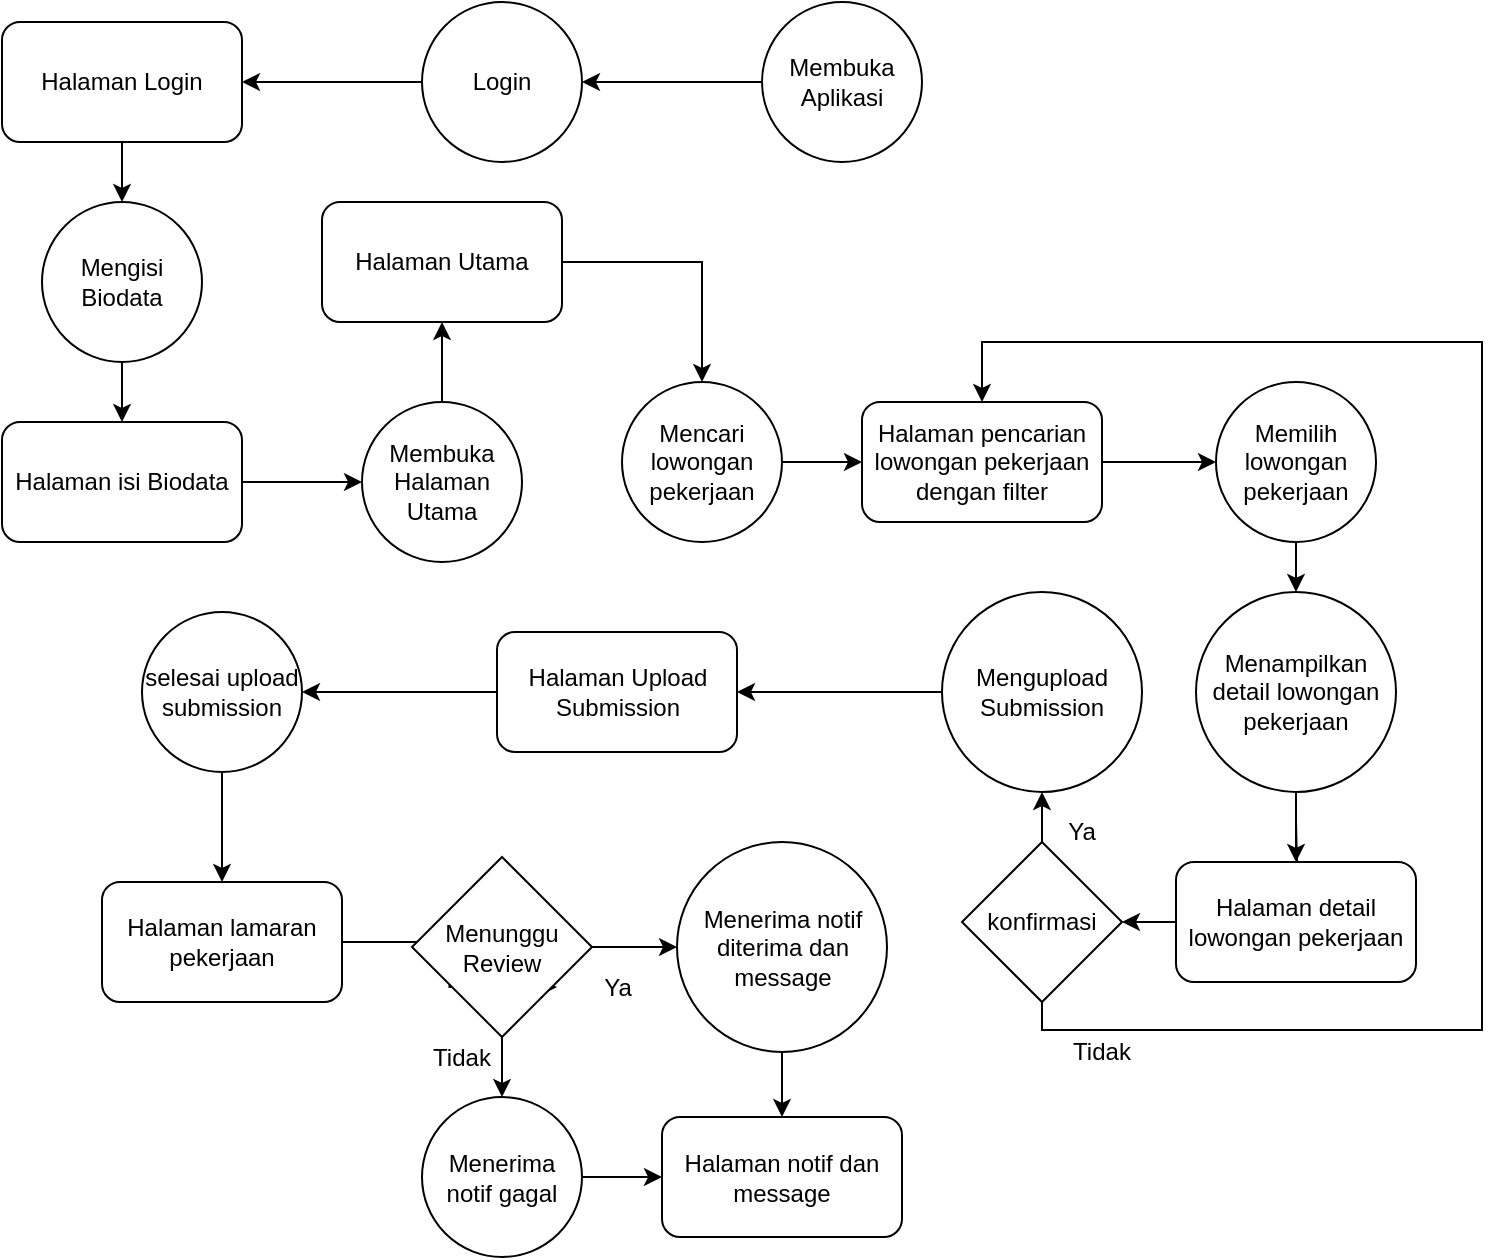 <mxfile version="22.0.4" type="github">
  <diagram id="C5RBs43oDa-KdzZeNtuy" name="Page-1">
    <mxGraphModel dx="1518" dy="1015" grid="1" gridSize="10" guides="1" tooltips="1" connect="1" arrows="1" fold="1" page="1" pageScale="1" pageWidth="827" pageHeight="1169" math="0" shadow="0">
      <root>
        <mxCell id="WIyWlLk6GJQsqaUBKTNV-0" />
        <mxCell id="WIyWlLk6GJQsqaUBKTNV-1" parent="WIyWlLk6GJQsqaUBKTNV-0" />
        <mxCell id="oxOWbmihBaGxm7z2yBVD-5" value="" style="edgeStyle=orthogonalEdgeStyle;rounded=0;orthogonalLoop=1;jettySize=auto;html=1;" parent="WIyWlLk6GJQsqaUBKTNV-1" source="KEqb4RWPD_NxYEXrF4Ul-0" target="oxOWbmihBaGxm7z2yBVD-0" edge="1">
          <mxGeometry relative="1" as="geometry" />
        </mxCell>
        <mxCell id="KEqb4RWPD_NxYEXrF4Ul-0" value="Membuka Aplikasi" style="ellipse;whiteSpace=wrap;html=1;aspect=fixed;" parent="WIyWlLk6GJQsqaUBKTNV-1" vertex="1">
          <mxGeometry x="430" y="160" width="80" height="80" as="geometry" />
        </mxCell>
        <mxCell id="KEqb4RWPD_NxYEXrF4Ul-6" value="" style="edgeStyle=orthogonalEdgeStyle;rounded=0;orthogonalLoop=1;jettySize=auto;html=1;" parent="WIyWlLk6GJQsqaUBKTNV-1" source="KEqb4RWPD_NxYEXrF4Ul-1" target="KEqb4RWPD_NxYEXrF4Ul-5" edge="1">
          <mxGeometry relative="1" as="geometry" />
        </mxCell>
        <mxCell id="KEqb4RWPD_NxYEXrF4Ul-1" value="Halaman Utama" style="rounded=1;whiteSpace=wrap;html=1;" parent="WIyWlLk6GJQsqaUBKTNV-1" vertex="1">
          <mxGeometry x="210" y="260" width="120" height="60" as="geometry" />
        </mxCell>
        <mxCell id="KEqb4RWPD_NxYEXrF4Ul-8" value="" style="edgeStyle=orthogonalEdgeStyle;rounded=0;orthogonalLoop=1;jettySize=auto;html=1;" parent="WIyWlLk6GJQsqaUBKTNV-1" source="KEqb4RWPD_NxYEXrF4Ul-5" target="KEqb4RWPD_NxYEXrF4Ul-7" edge="1">
          <mxGeometry relative="1" as="geometry" />
        </mxCell>
        <mxCell id="KEqb4RWPD_NxYEXrF4Ul-5" value="Mencari lowongan pekerjaan" style="ellipse;whiteSpace=wrap;html=1;aspect=fixed;" parent="WIyWlLk6GJQsqaUBKTNV-1" vertex="1">
          <mxGeometry x="360" y="350" width="80" height="80" as="geometry" />
        </mxCell>
        <mxCell id="KEqb4RWPD_NxYEXrF4Ul-11" value="" style="edgeStyle=orthogonalEdgeStyle;rounded=0;orthogonalLoop=1;jettySize=auto;html=1;" parent="WIyWlLk6GJQsqaUBKTNV-1" source="Ke_Ki6CqIzOJO5MgxJeV-1" target="KEqb4RWPD_NxYEXrF4Ul-9" edge="1">
          <mxGeometry relative="1" as="geometry" />
        </mxCell>
        <mxCell id="KEqb4RWPD_NxYEXrF4Ul-7" value="Halaman pencarian lowongan pekerjaan dengan filter" style="rounded=1;whiteSpace=wrap;html=1;" parent="WIyWlLk6GJQsqaUBKTNV-1" vertex="1">
          <mxGeometry x="480" y="360" width="120" height="60" as="geometry" />
        </mxCell>
        <mxCell id="KEqb4RWPD_NxYEXrF4Ul-13" value="" style="edgeStyle=orthogonalEdgeStyle;rounded=0;orthogonalLoop=1;jettySize=auto;html=1;" parent="WIyWlLk6GJQsqaUBKTNV-1" target="KEqb4RWPD_NxYEXrF4Ul-12" edge="1">
          <mxGeometry relative="1" as="geometry">
            <mxPoint x="697" y="570" as="sourcePoint" />
          </mxGeometry>
        </mxCell>
        <mxCell id="Ke_Ki6CqIzOJO5MgxJeV-19" value="" style="edgeStyle=orthogonalEdgeStyle;rounded=0;orthogonalLoop=1;jettySize=auto;html=1;" parent="WIyWlLk6GJQsqaUBKTNV-1" source="KEqb4RWPD_NxYEXrF4Ul-9" target="KEqb4RWPD_NxYEXrF4Ul-12" edge="1">
          <mxGeometry relative="1" as="geometry" />
        </mxCell>
        <mxCell id="KEqb4RWPD_NxYEXrF4Ul-9" value="Menampilkan detail lowongan pekerjaan" style="ellipse;whiteSpace=wrap;html=1;aspect=fixed;" parent="WIyWlLk6GJQsqaUBKTNV-1" vertex="1">
          <mxGeometry x="647" y="455" width="100" height="100" as="geometry" />
        </mxCell>
        <mxCell id="KEqb4RWPD_NxYEXrF4Ul-12" value="Halaman detail lowongan pekerjaan" style="rounded=1;whiteSpace=wrap;html=1;" parent="WIyWlLk6GJQsqaUBKTNV-1" vertex="1">
          <mxGeometry x="637" y="590" width="120" height="60" as="geometry" />
        </mxCell>
        <mxCell id="KEqb4RWPD_NxYEXrF4Ul-22" value="" style="edgeStyle=orthogonalEdgeStyle;rounded=0;orthogonalLoop=1;jettySize=auto;html=1;" parent="WIyWlLk6GJQsqaUBKTNV-1" source="KEqb4RWPD_NxYEXrF4Ul-15" target="KEqb4RWPD_NxYEXrF4Ul-17" edge="1">
          <mxGeometry relative="1" as="geometry" />
        </mxCell>
        <mxCell id="KEqb4RWPD_NxYEXrF4Ul-15" value="Mengupload Submission" style="ellipse;whiteSpace=wrap;html=1;aspect=fixed;" parent="WIyWlLk6GJQsqaUBKTNV-1" vertex="1">
          <mxGeometry x="520" y="455" width="100" height="100" as="geometry" />
        </mxCell>
        <mxCell id="MpOs5_KNQV64Si13nJpt-2" value="" style="edgeStyle=orthogonalEdgeStyle;rounded=0;orthogonalLoop=1;jettySize=auto;html=1;" parent="WIyWlLk6GJQsqaUBKTNV-1" source="KEqb4RWPD_NxYEXrF4Ul-16" target="Ke_Ki6CqIzOJO5MgxJeV-27" edge="1">
          <mxGeometry relative="1" as="geometry" />
        </mxCell>
        <mxCell id="KEqb4RWPD_NxYEXrF4Ul-16" value="Halaman lamaran pekerjaan" style="rounded=1;whiteSpace=wrap;html=1;" parent="WIyWlLk6GJQsqaUBKTNV-1" vertex="1">
          <mxGeometry x="100" y="600" width="120" height="60" as="geometry" />
        </mxCell>
        <mxCell id="Ke_Ki6CqIzOJO5MgxJeV-21" value="" style="edgeStyle=orthogonalEdgeStyle;rounded=0;orthogonalLoop=1;jettySize=auto;html=1;" parent="WIyWlLk6GJQsqaUBKTNV-1" source="KEqb4RWPD_NxYEXrF4Ul-17" target="Ke_Ki6CqIzOJO5MgxJeV-18" edge="1">
          <mxGeometry relative="1" as="geometry" />
        </mxCell>
        <mxCell id="KEqb4RWPD_NxYEXrF4Ul-17" value="Halaman Upload Submission" style="rounded=1;whiteSpace=wrap;html=1;" parent="WIyWlLk6GJQsqaUBKTNV-1" vertex="1">
          <mxGeometry x="297.5" y="475" width="120" height="60" as="geometry" />
        </mxCell>
        <mxCell id="Ke_Ki6CqIzOJO5MgxJeV-2" value="" style="edgeStyle=orthogonalEdgeStyle;rounded=0;orthogonalLoop=1;jettySize=auto;html=1;" parent="WIyWlLk6GJQsqaUBKTNV-1" source="KEqb4RWPD_NxYEXrF4Ul-7" target="Ke_Ki6CqIzOJO5MgxJeV-1" edge="1">
          <mxGeometry relative="1" as="geometry">
            <mxPoint x="600" y="390" as="sourcePoint" />
            <mxPoint x="697" y="450" as="targetPoint" />
          </mxGeometry>
        </mxCell>
        <mxCell id="Ke_Ki6CqIzOJO5MgxJeV-1" value="Memilih lowongan pekerjaan" style="ellipse;whiteSpace=wrap;html=1;aspect=fixed;" parent="WIyWlLk6GJQsqaUBKTNV-1" vertex="1">
          <mxGeometry x="657" y="350" width="80" height="80" as="geometry" />
        </mxCell>
        <mxCell id="Ke_Ki6CqIzOJO5MgxJeV-9" value="" style="edgeStyle=orthogonalEdgeStyle;rounded=0;orthogonalLoop=1;jettySize=auto;html=1;" parent="WIyWlLk6GJQsqaUBKTNV-1" source="KEqb4RWPD_NxYEXrF4Ul-12" target="Ke_Ki6CqIzOJO5MgxJeV-8" edge="1">
          <mxGeometry relative="1" as="geometry">
            <mxPoint x="637" y="620" as="sourcePoint" />
            <mxPoint x="520" y="620" as="targetPoint" />
          </mxGeometry>
        </mxCell>
        <mxCell id="Ke_Ki6CqIzOJO5MgxJeV-14" style="edgeStyle=orthogonalEdgeStyle;rounded=0;orthogonalLoop=1;jettySize=auto;html=1;entryX=0.5;entryY=0;entryDx=0;entryDy=0;" parent="WIyWlLk6GJQsqaUBKTNV-1" source="Ke_Ki6CqIzOJO5MgxJeV-8" target="KEqb4RWPD_NxYEXrF4Ul-7" edge="1">
          <mxGeometry relative="1" as="geometry">
            <mxPoint x="540" y="330" as="targetPoint" />
            <Array as="points">
              <mxPoint x="570" y="674" />
              <mxPoint x="790" y="674" />
              <mxPoint x="790" y="330" />
              <mxPoint x="540" y="330" />
            </Array>
          </mxGeometry>
        </mxCell>
        <mxCell id="MpOs5_KNQV64Si13nJpt-3" value="" style="edgeStyle=orthogonalEdgeStyle;rounded=0;orthogonalLoop=1;jettySize=auto;html=1;" parent="WIyWlLk6GJQsqaUBKTNV-1" source="Ke_Ki6CqIzOJO5MgxJeV-8" target="KEqb4RWPD_NxYEXrF4Ul-15" edge="1">
          <mxGeometry relative="1" as="geometry" />
        </mxCell>
        <mxCell id="Ke_Ki6CqIzOJO5MgxJeV-8" value="konfirmasi" style="rhombus;whiteSpace=wrap;html=1;" parent="WIyWlLk6GJQsqaUBKTNV-1" vertex="1">
          <mxGeometry x="530" y="580" width="80" height="80" as="geometry" />
        </mxCell>
        <mxCell id="Ke_Ki6CqIzOJO5MgxJeV-11" value="Ya" style="text;html=1;strokeColor=none;fillColor=none;align=center;verticalAlign=middle;whiteSpace=wrap;rounded=0;" parent="WIyWlLk6GJQsqaUBKTNV-1" vertex="1">
          <mxGeometry x="560" y="560" width="60" height="30" as="geometry" />
        </mxCell>
        <mxCell id="Ke_Ki6CqIzOJO5MgxJeV-16" value="Tidak" style="text;html=1;strokeColor=none;fillColor=none;align=center;verticalAlign=middle;whiteSpace=wrap;rounded=0;" parent="WIyWlLk6GJQsqaUBKTNV-1" vertex="1">
          <mxGeometry x="570" y="670" width="60" height="30" as="geometry" />
        </mxCell>
        <mxCell id="Ke_Ki6CqIzOJO5MgxJeV-23" value="" style="edgeStyle=orthogonalEdgeStyle;rounded=0;orthogonalLoop=1;jettySize=auto;html=1;" parent="WIyWlLk6GJQsqaUBKTNV-1" source="Ke_Ki6CqIzOJO5MgxJeV-17" target="Ke_Ki6CqIzOJO5MgxJeV-22" edge="1">
          <mxGeometry relative="1" as="geometry" />
        </mxCell>
        <mxCell id="Ke_Ki6CqIzOJO5MgxJeV-30" value="" style="edgeStyle=orthogonalEdgeStyle;rounded=0;orthogonalLoop=1;jettySize=auto;html=1;" parent="WIyWlLk6GJQsqaUBKTNV-1" source="Ke_Ki6CqIzOJO5MgxJeV-17" target="Ke_Ki6CqIzOJO5MgxJeV-29" edge="1">
          <mxGeometry relative="1" as="geometry" />
        </mxCell>
        <mxCell id="Ke_Ki6CqIzOJO5MgxJeV-17" value="Menunggu Review" style="rhombus;whiteSpace=wrap;html=1;" parent="WIyWlLk6GJQsqaUBKTNV-1" vertex="1">
          <mxGeometry x="255" y="587.5" width="90" height="90" as="geometry" />
        </mxCell>
        <mxCell id="MpOs5_KNQV64Si13nJpt-1" value="" style="edgeStyle=orthogonalEdgeStyle;rounded=0;orthogonalLoop=1;jettySize=auto;html=1;" parent="WIyWlLk6GJQsqaUBKTNV-1" source="Ke_Ki6CqIzOJO5MgxJeV-18" target="KEqb4RWPD_NxYEXrF4Ul-16" edge="1">
          <mxGeometry relative="1" as="geometry" />
        </mxCell>
        <mxCell id="Ke_Ki6CqIzOJO5MgxJeV-18" value="selesai upload submission" style="ellipse;whiteSpace=wrap;html=1;aspect=fixed;" parent="WIyWlLk6GJQsqaUBKTNV-1" vertex="1">
          <mxGeometry x="120" y="465" width="80" height="80" as="geometry" />
        </mxCell>
        <mxCell id="Ke_Ki6CqIzOJO5MgxJeV-25" value="" style="edgeStyle=orthogonalEdgeStyle;rounded=0;orthogonalLoop=1;jettySize=auto;html=1;" parent="WIyWlLk6GJQsqaUBKTNV-1" source="Ke_Ki6CqIzOJO5MgxJeV-22" target="Ke_Ki6CqIzOJO5MgxJeV-24" edge="1">
          <mxGeometry relative="1" as="geometry" />
        </mxCell>
        <mxCell id="Ke_Ki6CqIzOJO5MgxJeV-22" value="Menerima notif diterima dan message" style="ellipse;whiteSpace=wrap;html=1;aspect=fixed;" parent="WIyWlLk6GJQsqaUBKTNV-1" vertex="1">
          <mxGeometry x="387.5" y="580" width="105" height="105" as="geometry" />
        </mxCell>
        <mxCell id="Ke_Ki6CqIzOJO5MgxJeV-24" value="Halaman notif dan message" style="rounded=1;whiteSpace=wrap;html=1;" parent="WIyWlLk6GJQsqaUBKTNV-1" vertex="1">
          <mxGeometry x="380" y="717.5" width="120" height="60" as="geometry" />
        </mxCell>
        <mxCell id="Ke_Ki6CqIzOJO5MgxJeV-27" value="Ya" style="text;html=1;strokeColor=none;fillColor=none;align=center;verticalAlign=middle;whiteSpace=wrap;rounded=0;" parent="WIyWlLk6GJQsqaUBKTNV-1" vertex="1">
          <mxGeometry x="327.5" y="637.5" width="60" height="30" as="geometry" />
        </mxCell>
        <mxCell id="Ke_Ki6CqIzOJO5MgxJeV-31" value="" style="edgeStyle=orthogonalEdgeStyle;rounded=0;orthogonalLoop=1;jettySize=auto;html=1;" parent="WIyWlLk6GJQsqaUBKTNV-1" source="Ke_Ki6CqIzOJO5MgxJeV-29" target="Ke_Ki6CqIzOJO5MgxJeV-24" edge="1">
          <mxGeometry relative="1" as="geometry" />
        </mxCell>
        <mxCell id="Ke_Ki6CqIzOJO5MgxJeV-29" value="Menerima notif gagal" style="ellipse;whiteSpace=wrap;html=1;aspect=fixed;" parent="WIyWlLk6GJQsqaUBKTNV-1" vertex="1">
          <mxGeometry x="260" y="707.5" width="80" height="80" as="geometry" />
        </mxCell>
        <mxCell id="Ke_Ki6CqIzOJO5MgxJeV-32" value="Tidak" style="text;html=1;strokeColor=none;fillColor=none;align=center;verticalAlign=middle;whiteSpace=wrap;rounded=0;" parent="WIyWlLk6GJQsqaUBKTNV-1" vertex="1">
          <mxGeometry x="250" y="672.5" width="60" height="30" as="geometry" />
        </mxCell>
        <mxCell id="dSJnIbTqYSi5XdClU7Fm-3" value="" style="edgeStyle=orthogonalEdgeStyle;rounded=0;orthogonalLoop=1;jettySize=auto;html=1;" parent="WIyWlLk6GJQsqaUBKTNV-1" source="dSJnIbTqYSi5XdClU7Fm-0" target="dSJnIbTqYSi5XdClU7Fm-2" edge="1">
          <mxGeometry relative="1" as="geometry" />
        </mxCell>
        <mxCell id="dSJnIbTqYSi5XdClU7Fm-0" value="Mengisi Biodata" style="ellipse;whiteSpace=wrap;html=1;aspect=fixed;" parent="WIyWlLk6GJQsqaUBKTNV-1" vertex="1">
          <mxGeometry x="70" y="260" width="80" height="80" as="geometry" />
        </mxCell>
        <mxCell id="dSJnIbTqYSi5XdClU7Fm-2" value="Halaman isi Biodata" style="rounded=1;whiteSpace=wrap;html=1;" parent="WIyWlLk6GJQsqaUBKTNV-1" vertex="1">
          <mxGeometry x="50" y="370" width="120" height="60" as="geometry" />
        </mxCell>
        <mxCell id="oxOWbmihBaGxm7z2yBVD-6" value="" style="edgeStyle=orthogonalEdgeStyle;rounded=0;orthogonalLoop=1;jettySize=auto;html=1;" parent="WIyWlLk6GJQsqaUBKTNV-1" source="oxOWbmihBaGxm7z2yBVD-0" target="oxOWbmihBaGxm7z2yBVD-1" edge="1">
          <mxGeometry relative="1" as="geometry" />
        </mxCell>
        <mxCell id="oxOWbmihBaGxm7z2yBVD-0" value="Login" style="ellipse;whiteSpace=wrap;html=1;aspect=fixed;" parent="WIyWlLk6GJQsqaUBKTNV-1" vertex="1">
          <mxGeometry x="260" y="160" width="80" height="80" as="geometry" />
        </mxCell>
        <mxCell id="oxOWbmihBaGxm7z2yBVD-9" value="" style="edgeStyle=orthogonalEdgeStyle;rounded=0;orthogonalLoop=1;jettySize=auto;html=1;" parent="WIyWlLk6GJQsqaUBKTNV-1" source="oxOWbmihBaGxm7z2yBVD-1" target="dSJnIbTqYSi5XdClU7Fm-0" edge="1">
          <mxGeometry relative="1" as="geometry" />
        </mxCell>
        <mxCell id="oxOWbmihBaGxm7z2yBVD-1" value="Halaman Login" style="rounded=1;whiteSpace=wrap;html=1;" parent="WIyWlLk6GJQsqaUBKTNV-1" vertex="1">
          <mxGeometry x="50" y="170" width="120" height="60" as="geometry" />
        </mxCell>
        <mxCell id="nCPW7ZoiwEf6OPatWxXv-1" value="" style="edgeStyle=orthogonalEdgeStyle;rounded=0;orthogonalLoop=1;jettySize=auto;html=1;" edge="1" parent="WIyWlLk6GJQsqaUBKTNV-1" source="dSJnIbTqYSi5XdClU7Fm-2" target="nCPW7ZoiwEf6OPatWxXv-0">
          <mxGeometry relative="1" as="geometry">
            <mxPoint x="260" y="310" as="sourcePoint" />
            <mxPoint x="260" y="405" as="targetPoint" />
          </mxGeometry>
        </mxCell>
        <mxCell id="nCPW7ZoiwEf6OPatWxXv-3" value="" style="edgeStyle=orthogonalEdgeStyle;rounded=0;orthogonalLoop=1;jettySize=auto;html=1;" edge="1" parent="WIyWlLk6GJQsqaUBKTNV-1" source="nCPW7ZoiwEf6OPatWxXv-0" target="KEqb4RWPD_NxYEXrF4Ul-1">
          <mxGeometry relative="1" as="geometry" />
        </mxCell>
        <mxCell id="nCPW7ZoiwEf6OPatWxXv-0" value="Membuka Halaman Utama" style="ellipse;whiteSpace=wrap;html=1;aspect=fixed;" vertex="1" parent="WIyWlLk6GJQsqaUBKTNV-1">
          <mxGeometry x="230" y="360" width="80" height="80" as="geometry" />
        </mxCell>
      </root>
    </mxGraphModel>
  </diagram>
</mxfile>
